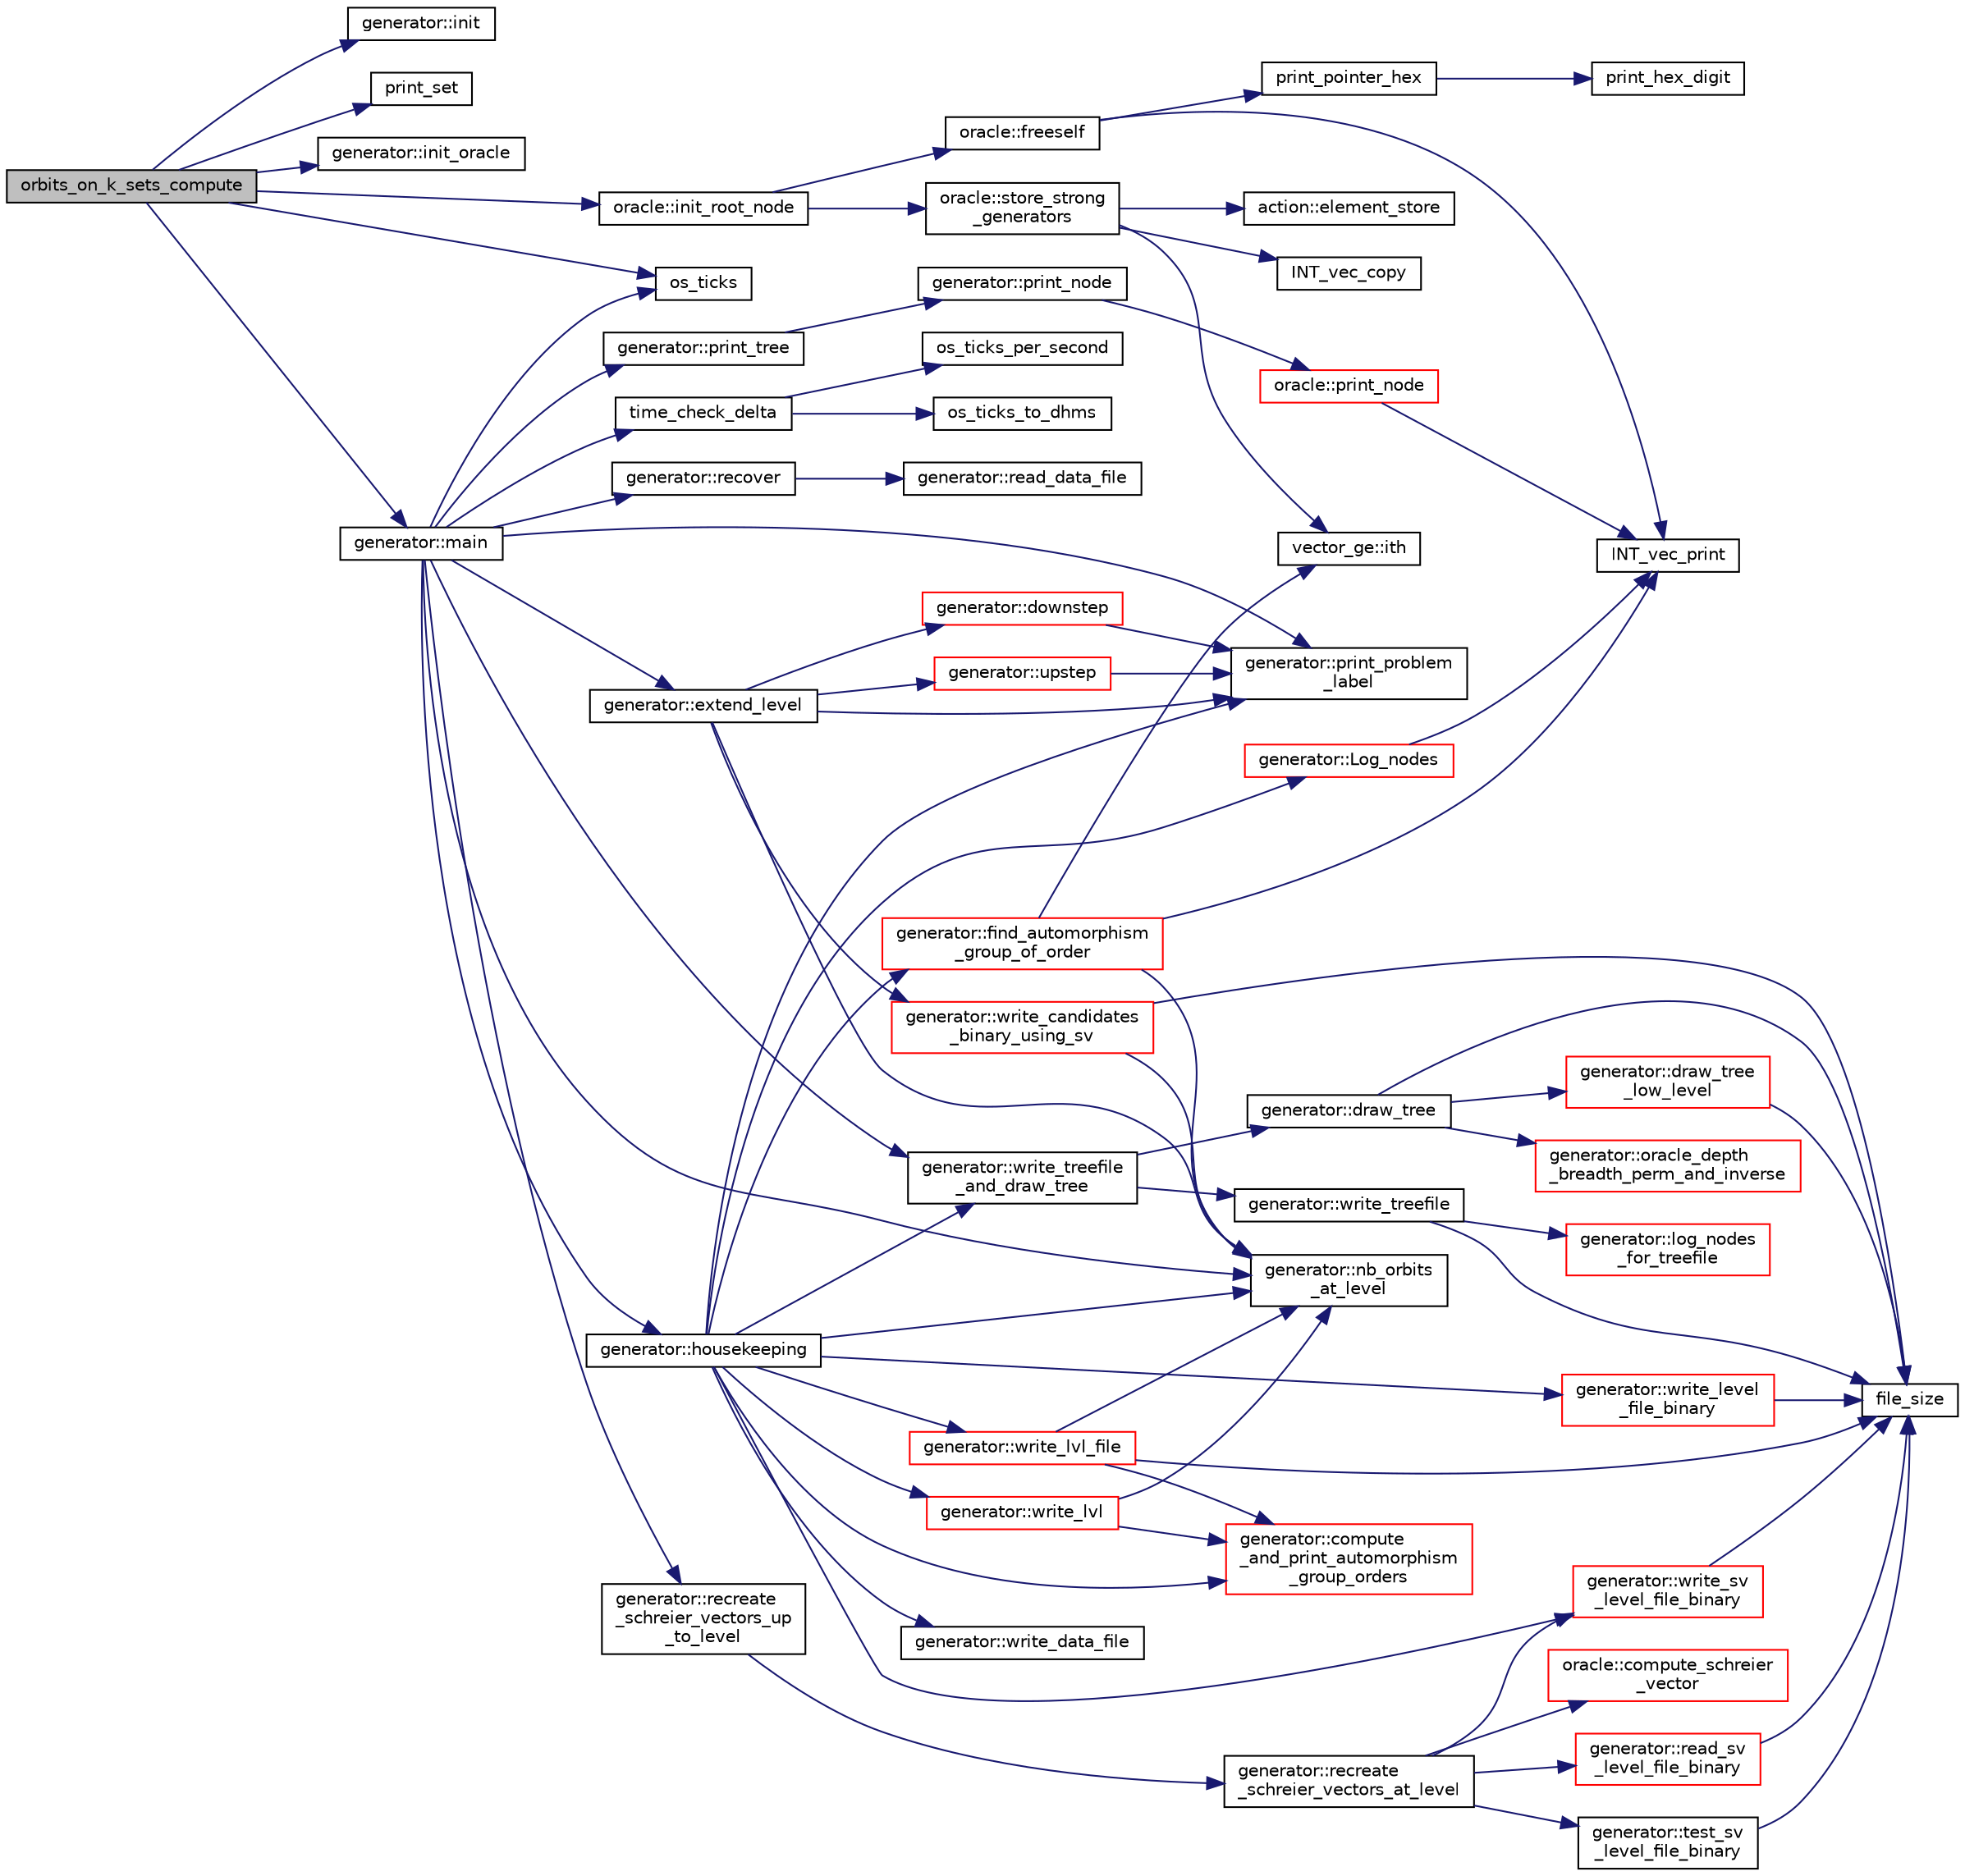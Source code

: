 digraph "orbits_on_k_sets_compute"
{
  edge [fontname="Helvetica",fontsize="10",labelfontname="Helvetica",labelfontsize="10"];
  node [fontname="Helvetica",fontsize="10",shape=record];
  rankdir="LR";
  Node1743 [label="orbits_on_k_sets_compute",height=0.2,width=0.4,color="black", fillcolor="grey75", style="filled", fontcolor="black"];
  Node1743 -> Node1744 [color="midnightblue",fontsize="10",style="solid",fontname="Helvetica"];
  Node1744 [label="generator::init",height=0.2,width=0.4,color="black", fillcolor="white", style="filled",URL="$d7/d73/classgenerator.html#aeca1559b4172cae921620768bd62df47"];
  Node1743 -> Node1745 [color="midnightblue",fontsize="10",style="solid",fontname="Helvetica"];
  Node1745 [label="print_set",height=0.2,width=0.4,color="black", fillcolor="white", style="filled",URL="$d0/dd1/blt_8h.html#a8c1a5fc71aea7ff31d181f0103196a24"];
  Node1743 -> Node1746 [color="midnightblue",fontsize="10",style="solid",fontname="Helvetica"];
  Node1746 [label="generator::init_oracle",height=0.2,width=0.4,color="black", fillcolor="white", style="filled",URL="$d7/d73/classgenerator.html#aab9339b27020b22ae9655d4413a88e40"];
  Node1743 -> Node1747 [color="midnightblue",fontsize="10",style="solid",fontname="Helvetica"];
  Node1747 [label="oracle::init_root_node",height=0.2,width=0.4,color="black", fillcolor="white", style="filled",URL="$d7/da7/classoracle.html#a39267b7776b0cc2d93cda40fce9813a2"];
  Node1747 -> Node1748 [color="midnightblue",fontsize="10",style="solid",fontname="Helvetica"];
  Node1748 [label="oracle::freeself",height=0.2,width=0.4,color="black", fillcolor="white", style="filled",URL="$d7/da7/classoracle.html#a809f2f45c76a4289aca3d22d05fcacc1"];
  Node1748 -> Node1749 [color="midnightblue",fontsize="10",style="solid",fontname="Helvetica"];
  Node1749 [label="INT_vec_print",height=0.2,width=0.4,color="black", fillcolor="white", style="filled",URL="$df/dbf/sajeeb_8_c.html#a79a5901af0b47dd0d694109543c027fe"];
  Node1748 -> Node1750 [color="midnightblue",fontsize="10",style="solid",fontname="Helvetica"];
  Node1750 [label="print_pointer_hex",height=0.2,width=0.4,color="black", fillcolor="white", style="filled",URL="$d5/db4/io__and__os_8h.html#a32add94de62a1d910cc0fc35ed90ab48"];
  Node1750 -> Node1751 [color="midnightblue",fontsize="10",style="solid",fontname="Helvetica"];
  Node1751 [label="print_hex_digit",height=0.2,width=0.4,color="black", fillcolor="white", style="filled",URL="$d4/d74/util_8_c.html#a36c64a828eefed0a0cfdd6186ec92c31"];
  Node1747 -> Node1752 [color="midnightblue",fontsize="10",style="solid",fontname="Helvetica"];
  Node1752 [label="oracle::store_strong\l_generators",height=0.2,width=0.4,color="black", fillcolor="white", style="filled",URL="$d7/da7/classoracle.html#a905d0cad4b33515e581039ed8902b3be"];
  Node1752 -> Node1753 [color="midnightblue",fontsize="10",style="solid",fontname="Helvetica"];
  Node1753 [label="action::element_store",height=0.2,width=0.4,color="black", fillcolor="white", style="filled",URL="$d2/d86/classaction.html#ab969a7009cc85c12f988a18a06b5db64"];
  Node1752 -> Node1754 [color="midnightblue",fontsize="10",style="solid",fontname="Helvetica"];
  Node1754 [label="vector_ge::ith",height=0.2,width=0.4,color="black", fillcolor="white", style="filled",URL="$d4/d6e/classvector__ge.html#a1ff002e8b746a9beb119d57dcd4a15ff"];
  Node1752 -> Node1755 [color="midnightblue",fontsize="10",style="solid",fontname="Helvetica"];
  Node1755 [label="INT_vec_copy",height=0.2,width=0.4,color="black", fillcolor="white", style="filled",URL="$df/dbf/sajeeb_8_c.html#ac2d875e27e009af6ec04d17254d11075"];
  Node1743 -> Node1756 [color="midnightblue",fontsize="10",style="solid",fontname="Helvetica"];
  Node1756 [label="os_ticks",height=0.2,width=0.4,color="black", fillcolor="white", style="filled",URL="$d5/db4/io__and__os_8h.html#a3da6d2b09e35d569adb7101dffcb5224"];
  Node1743 -> Node1757 [color="midnightblue",fontsize="10",style="solid",fontname="Helvetica"];
  Node1757 [label="generator::main",height=0.2,width=0.4,color="black", fillcolor="white", style="filled",URL="$d7/d73/classgenerator.html#a01abff8e9f231bf0d82e2e8e0061f242"];
  Node1757 -> Node1758 [color="midnightblue",fontsize="10",style="solid",fontname="Helvetica"];
  Node1758 [label="generator::print_problem\l_label",height=0.2,width=0.4,color="black", fillcolor="white", style="filled",URL="$d7/d73/classgenerator.html#a06d3c064ba84ebe8db3537e6273f16c3"];
  Node1757 -> Node1756 [color="midnightblue",fontsize="10",style="solid",fontname="Helvetica"];
  Node1757 -> Node1759 [color="midnightblue",fontsize="10",style="solid",fontname="Helvetica"];
  Node1759 [label="time_check_delta",height=0.2,width=0.4,color="black", fillcolor="white", style="filled",URL="$d9/d60/discreta_8h.html#a89a8565e34c7dcbb97180cd6af7454a1"];
  Node1759 -> Node1760 [color="midnightblue",fontsize="10",style="solid",fontname="Helvetica"];
  Node1760 [label="os_ticks_per_second",height=0.2,width=0.4,color="black", fillcolor="white", style="filled",URL="$d5/db4/io__and__os_8h.html#a1b35e7a094dfde9db39ae352c9c17042"];
  Node1759 -> Node1761 [color="midnightblue",fontsize="10",style="solid",fontname="Helvetica"];
  Node1761 [label="os_ticks_to_dhms",height=0.2,width=0.4,color="black", fillcolor="white", style="filled",URL="$d5/db4/io__and__os_8h.html#a0d715587fd9b8ab4e2bc822a2be313ba"];
  Node1757 -> Node1762 [color="midnightblue",fontsize="10",style="solid",fontname="Helvetica"];
  Node1762 [label="generator::recover",height=0.2,width=0.4,color="black", fillcolor="white", style="filled",URL="$d7/d73/classgenerator.html#a96b65270be862c206d5af97c1dde9c17"];
  Node1762 -> Node1763 [color="midnightblue",fontsize="10",style="solid",fontname="Helvetica"];
  Node1763 [label="generator::read_data_file",height=0.2,width=0.4,color="black", fillcolor="white", style="filled",URL="$d7/d73/classgenerator.html#a6109d5e04d03f3cb8263ddfa1d8f78b2"];
  Node1757 -> Node1764 [color="midnightblue",fontsize="10",style="solid",fontname="Helvetica"];
  Node1764 [label="generator::recreate\l_schreier_vectors_up\l_to_level",height=0.2,width=0.4,color="black", fillcolor="white", style="filled",URL="$d7/d73/classgenerator.html#a2ca7599e91bb012d41153aec95f081f7"];
  Node1764 -> Node1765 [color="midnightblue",fontsize="10",style="solid",fontname="Helvetica"];
  Node1765 [label="generator::recreate\l_schreier_vectors_at_level",height=0.2,width=0.4,color="black", fillcolor="white", style="filled",URL="$d7/d73/classgenerator.html#a7d190e196e7c9721c4135f40f01d922f"];
  Node1765 -> Node1766 [color="midnightblue",fontsize="10",style="solid",fontname="Helvetica"];
  Node1766 [label="generator::test_sv\l_level_file_binary",height=0.2,width=0.4,color="black", fillcolor="white", style="filled",URL="$d7/d73/classgenerator.html#a626488ba73670d1e4f163618f340a94f"];
  Node1766 -> Node1767 [color="midnightblue",fontsize="10",style="solid",fontname="Helvetica"];
  Node1767 [label="file_size",height=0.2,width=0.4,color="black", fillcolor="white", style="filled",URL="$df/dbf/sajeeb_8_c.html#a5c37cf5785204b6e9adf647dc14d0e50"];
  Node1765 -> Node1768 [color="midnightblue",fontsize="10",style="solid",fontname="Helvetica"];
  Node1768 [label="generator::read_sv\l_level_file_binary",height=0.2,width=0.4,color="red", fillcolor="white", style="filled",URL="$d7/d73/classgenerator.html#a8c1bb7a84af4d06942b7f94409d15f06"];
  Node1768 -> Node1767 [color="midnightblue",fontsize="10",style="solid",fontname="Helvetica"];
  Node1765 -> Node1777 [color="midnightblue",fontsize="10",style="solid",fontname="Helvetica"];
  Node1777 [label="oracle::compute_schreier\l_vector",height=0.2,width=0.4,color="red", fillcolor="white", style="filled",URL="$d7/da7/classoracle.html#a1ba7d398b51ed70f89b5ea54adb7b089"];
  Node1765 -> Node2303 [color="midnightblue",fontsize="10",style="solid",fontname="Helvetica"];
  Node2303 [label="generator::write_sv\l_level_file_binary",height=0.2,width=0.4,color="red", fillcolor="white", style="filled",URL="$d7/d73/classgenerator.html#ae182254fd2172f14e69dabfd3c63ccdf"];
  Node2303 -> Node1767 [color="midnightblue",fontsize="10",style="solid",fontname="Helvetica"];
  Node1757 -> Node2307 [color="midnightblue",fontsize="10",style="solid",fontname="Helvetica"];
  Node2307 [label="generator::print_tree",height=0.2,width=0.4,color="black", fillcolor="white", style="filled",URL="$d7/d73/classgenerator.html#a4d50a3584d53209baf2bf7d7b9ba31f8"];
  Node2307 -> Node2308 [color="midnightblue",fontsize="10",style="solid",fontname="Helvetica"];
  Node2308 [label="generator::print_node",height=0.2,width=0.4,color="black", fillcolor="white", style="filled",URL="$d7/d73/classgenerator.html#a1e3711f29fa53013750b2009e549ba49"];
  Node2308 -> Node2309 [color="midnightblue",fontsize="10",style="solid",fontname="Helvetica"];
  Node2309 [label="oracle::print_node",height=0.2,width=0.4,color="red", fillcolor="white", style="filled",URL="$d7/da7/classoracle.html#a8df91a7021b0e44a5c535515aa9c2062"];
  Node2309 -> Node1749 [color="midnightblue",fontsize="10",style="solid",fontname="Helvetica"];
  Node1757 -> Node2321 [color="midnightblue",fontsize="10",style="solid",fontname="Helvetica"];
  Node2321 [label="generator::write_treefile\l_and_draw_tree",height=0.2,width=0.4,color="black", fillcolor="white", style="filled",URL="$d7/d73/classgenerator.html#a70c78f45dba413014287e8cde2f7d6b5"];
  Node2321 -> Node2322 [color="midnightblue",fontsize="10",style="solid",fontname="Helvetica"];
  Node2322 [label="generator::write_treefile",height=0.2,width=0.4,color="black", fillcolor="white", style="filled",URL="$d7/d73/classgenerator.html#a5c684cbe4faa75f676549200c475f5c3"];
  Node2322 -> Node2323 [color="midnightblue",fontsize="10",style="solid",fontname="Helvetica"];
  Node2323 [label="generator::log_nodes\l_for_treefile",height=0.2,width=0.4,color="red", fillcolor="white", style="filled",URL="$d7/d73/classgenerator.html#af759fd46cd675616d4816dddf6cdcab6"];
  Node2322 -> Node1767 [color="midnightblue",fontsize="10",style="solid",fontname="Helvetica"];
  Node2321 -> Node2350 [color="midnightblue",fontsize="10",style="solid",fontname="Helvetica"];
  Node2350 [label="generator::draw_tree",height=0.2,width=0.4,color="black", fillcolor="white", style="filled",URL="$d7/d73/classgenerator.html#ae3d68e3de8f4a5decdaef2d8008cd4a6"];
  Node2350 -> Node1767 [color="midnightblue",fontsize="10",style="solid",fontname="Helvetica"];
  Node2350 -> Node2351 [color="midnightblue",fontsize="10",style="solid",fontname="Helvetica"];
  Node2351 [label="generator::oracle_depth\l_breadth_perm_and_inverse",height=0.2,width=0.4,color="red", fillcolor="white", style="filled",URL="$d7/d73/classgenerator.html#a74c9122858a1938da934cf16d41b37d8"];
  Node2350 -> Node2353 [color="midnightblue",fontsize="10",style="solid",fontname="Helvetica"];
  Node2353 [label="generator::draw_tree\l_low_level",height=0.2,width=0.4,color="red", fillcolor="white", style="filled",URL="$d7/d73/classgenerator.html#a7ec4c0902ecfc19049792b60526ae446"];
  Node2353 -> Node1767 [color="midnightblue",fontsize="10",style="solid",fontname="Helvetica"];
  Node1757 -> Node2418 [color="midnightblue",fontsize="10",style="solid",fontname="Helvetica"];
  Node2418 [label="generator::extend_level",height=0.2,width=0.4,color="black", fillcolor="white", style="filled",URL="$d7/d73/classgenerator.html#a91b84d80ccec0cd2136bc221c30e0f8e"];
  Node2418 -> Node1758 [color="midnightblue",fontsize="10",style="solid",fontname="Helvetica"];
  Node2418 -> Node1770 [color="midnightblue",fontsize="10",style="solid",fontname="Helvetica"];
  Node1770 [label="generator::nb_orbits\l_at_level",height=0.2,width=0.4,color="black", fillcolor="white", style="filled",URL="$d7/d73/classgenerator.html#a020f3d8378448310d044a4a24fadf301"];
  Node2418 -> Node2419 [color="midnightblue",fontsize="10",style="solid",fontname="Helvetica"];
  Node2419 [label="generator::downstep",height=0.2,width=0.4,color="red", fillcolor="white", style="filled",URL="$d7/d73/classgenerator.html#ad90bc284af0b5f5beae960a0bd7a5b43"];
  Node2419 -> Node1758 [color="midnightblue",fontsize="10",style="solid",fontname="Helvetica"];
  Node2418 -> Node2477 [color="midnightblue",fontsize="10",style="solid",fontname="Helvetica"];
  Node2477 [label="generator::write_candidates\l_binary_using_sv",height=0.2,width=0.4,color="red", fillcolor="white", style="filled",URL="$d7/d73/classgenerator.html#aef2d3e1048ee00437c56b95685aaff88"];
  Node2477 -> Node1770 [color="midnightblue",fontsize="10",style="solid",fontname="Helvetica"];
  Node2477 -> Node1767 [color="midnightblue",fontsize="10",style="solid",fontname="Helvetica"];
  Node2418 -> Node2478 [color="midnightblue",fontsize="10",style="solid",fontname="Helvetica"];
  Node2478 [label="generator::upstep",height=0.2,width=0.4,color="red", fillcolor="white", style="filled",URL="$d7/d73/classgenerator.html#ae0f2cebdabc821837f633656d7b0fdfe"];
  Node2478 -> Node1758 [color="midnightblue",fontsize="10",style="solid",fontname="Helvetica"];
  Node1757 -> Node2572 [color="midnightblue",fontsize="10",style="solid",fontname="Helvetica"];
  Node2572 [label="generator::housekeeping",height=0.2,width=0.4,color="black", fillcolor="white", style="filled",URL="$d7/d73/classgenerator.html#aaf2bd92e8f74eb9fbc3244a6dde6f78c"];
  Node2572 -> Node1770 [color="midnightblue",fontsize="10",style="solid",fontname="Helvetica"];
  Node2572 -> Node1758 [color="midnightblue",fontsize="10",style="solid",fontname="Helvetica"];
  Node2572 -> Node2573 [color="midnightblue",fontsize="10",style="solid",fontname="Helvetica"];
  Node2573 [label="generator::compute\l_and_print_automorphism\l_group_orders",height=0.2,width=0.4,color="red", fillcolor="white", style="filled",URL="$d7/d73/classgenerator.html#a97568500aaf76ce2d931cef80a25ee57"];
  Node2572 -> Node2578 [color="midnightblue",fontsize="10",style="solid",fontname="Helvetica"];
  Node2578 [label="generator::find_automorphism\l_group_of_order",height=0.2,width=0.4,color="red", fillcolor="white", style="filled",URL="$d7/d73/classgenerator.html#a0e1112dc17485a838afe04b4d011a0df"];
  Node2578 -> Node1770 [color="midnightblue",fontsize="10",style="solid",fontname="Helvetica"];
  Node2578 -> Node1749 [color="midnightblue",fontsize="10",style="solid",fontname="Helvetica"];
  Node2578 -> Node1754 [color="midnightblue",fontsize="10",style="solid",fontname="Helvetica"];
  Node2572 -> Node2583 [color="midnightblue",fontsize="10",style="solid",fontname="Helvetica"];
  Node2583 [label="generator::write_lvl",height=0.2,width=0.4,color="red", fillcolor="white", style="filled",URL="$d7/d73/classgenerator.html#a4427cbf38ba677033cea15f1ca62cce0"];
  Node2583 -> Node1770 [color="midnightblue",fontsize="10",style="solid",fontname="Helvetica"];
  Node2583 -> Node2573 [color="midnightblue",fontsize="10",style="solid",fontname="Helvetica"];
  Node2572 -> Node2584 [color="midnightblue",fontsize="10",style="solid",fontname="Helvetica"];
  Node2584 [label="generator::write_level\l_file_binary",height=0.2,width=0.4,color="red", fillcolor="white", style="filled",URL="$d7/d73/classgenerator.html#a68629f7faf4c4931f397761f1fdb1463"];
  Node2584 -> Node1767 [color="midnightblue",fontsize="10",style="solid",fontname="Helvetica"];
  Node2572 -> Node2303 [color="midnightblue",fontsize="10",style="solid",fontname="Helvetica"];
  Node2572 -> Node2587 [color="midnightblue",fontsize="10",style="solid",fontname="Helvetica"];
  Node2587 [label="generator::write_lvl_file",height=0.2,width=0.4,color="red", fillcolor="white", style="filled",URL="$d7/d73/classgenerator.html#a3d343cf5a5831b03d1bda3d89b1dd935"];
  Node2587 -> Node1770 [color="midnightblue",fontsize="10",style="solid",fontname="Helvetica"];
  Node2587 -> Node2573 [color="midnightblue",fontsize="10",style="solid",fontname="Helvetica"];
  Node2587 -> Node1767 [color="midnightblue",fontsize="10",style="solid",fontname="Helvetica"];
  Node2572 -> Node2588 [color="midnightblue",fontsize="10",style="solid",fontname="Helvetica"];
  Node2588 [label="generator::write_data_file",height=0.2,width=0.4,color="black", fillcolor="white", style="filled",URL="$d7/d73/classgenerator.html#aa25b0081c8700b91500fd47e0424f4cb"];
  Node2572 -> Node2589 [color="midnightblue",fontsize="10",style="solid",fontname="Helvetica"];
  Node2589 [label="generator::Log_nodes",height=0.2,width=0.4,color="red", fillcolor="white", style="filled",URL="$d7/d73/classgenerator.html#ae9af20d24cee32bf11fe6cb9f9d8cfdf"];
  Node2589 -> Node1749 [color="midnightblue",fontsize="10",style="solid",fontname="Helvetica"];
  Node2572 -> Node2321 [color="midnightblue",fontsize="10",style="solid",fontname="Helvetica"];
  Node1757 -> Node1770 [color="midnightblue",fontsize="10",style="solid",fontname="Helvetica"];
}

